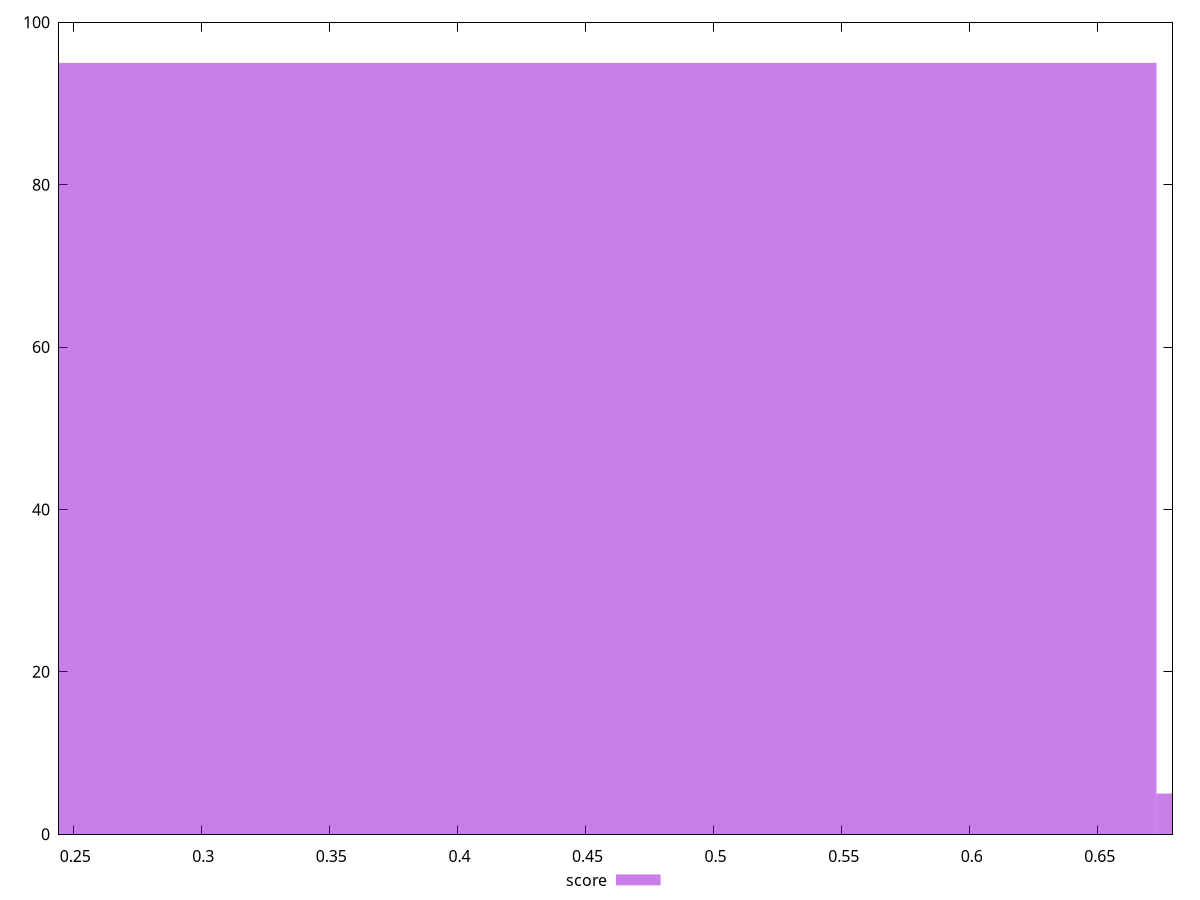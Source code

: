 reset

$score <<EOF
0.4486030154678302 95
0.8972060309356604 5
EOF

set key outside below
set boxwidth 0.4486030154678302
set xrange [0.24447509805739986:0.679138324734899]
set yrange [0:100]
set style fill transparent solid 0.5 noborder
set terminal svg size 640, 490 enhanced background rgb 'white'
set output "report_00007_2020-12-11T15:55:29.892Z/cumulative-layout-shift/samples/pages+cached+nointeractive/score/histogram.svg"

plot $score title "score" with boxes

reset
